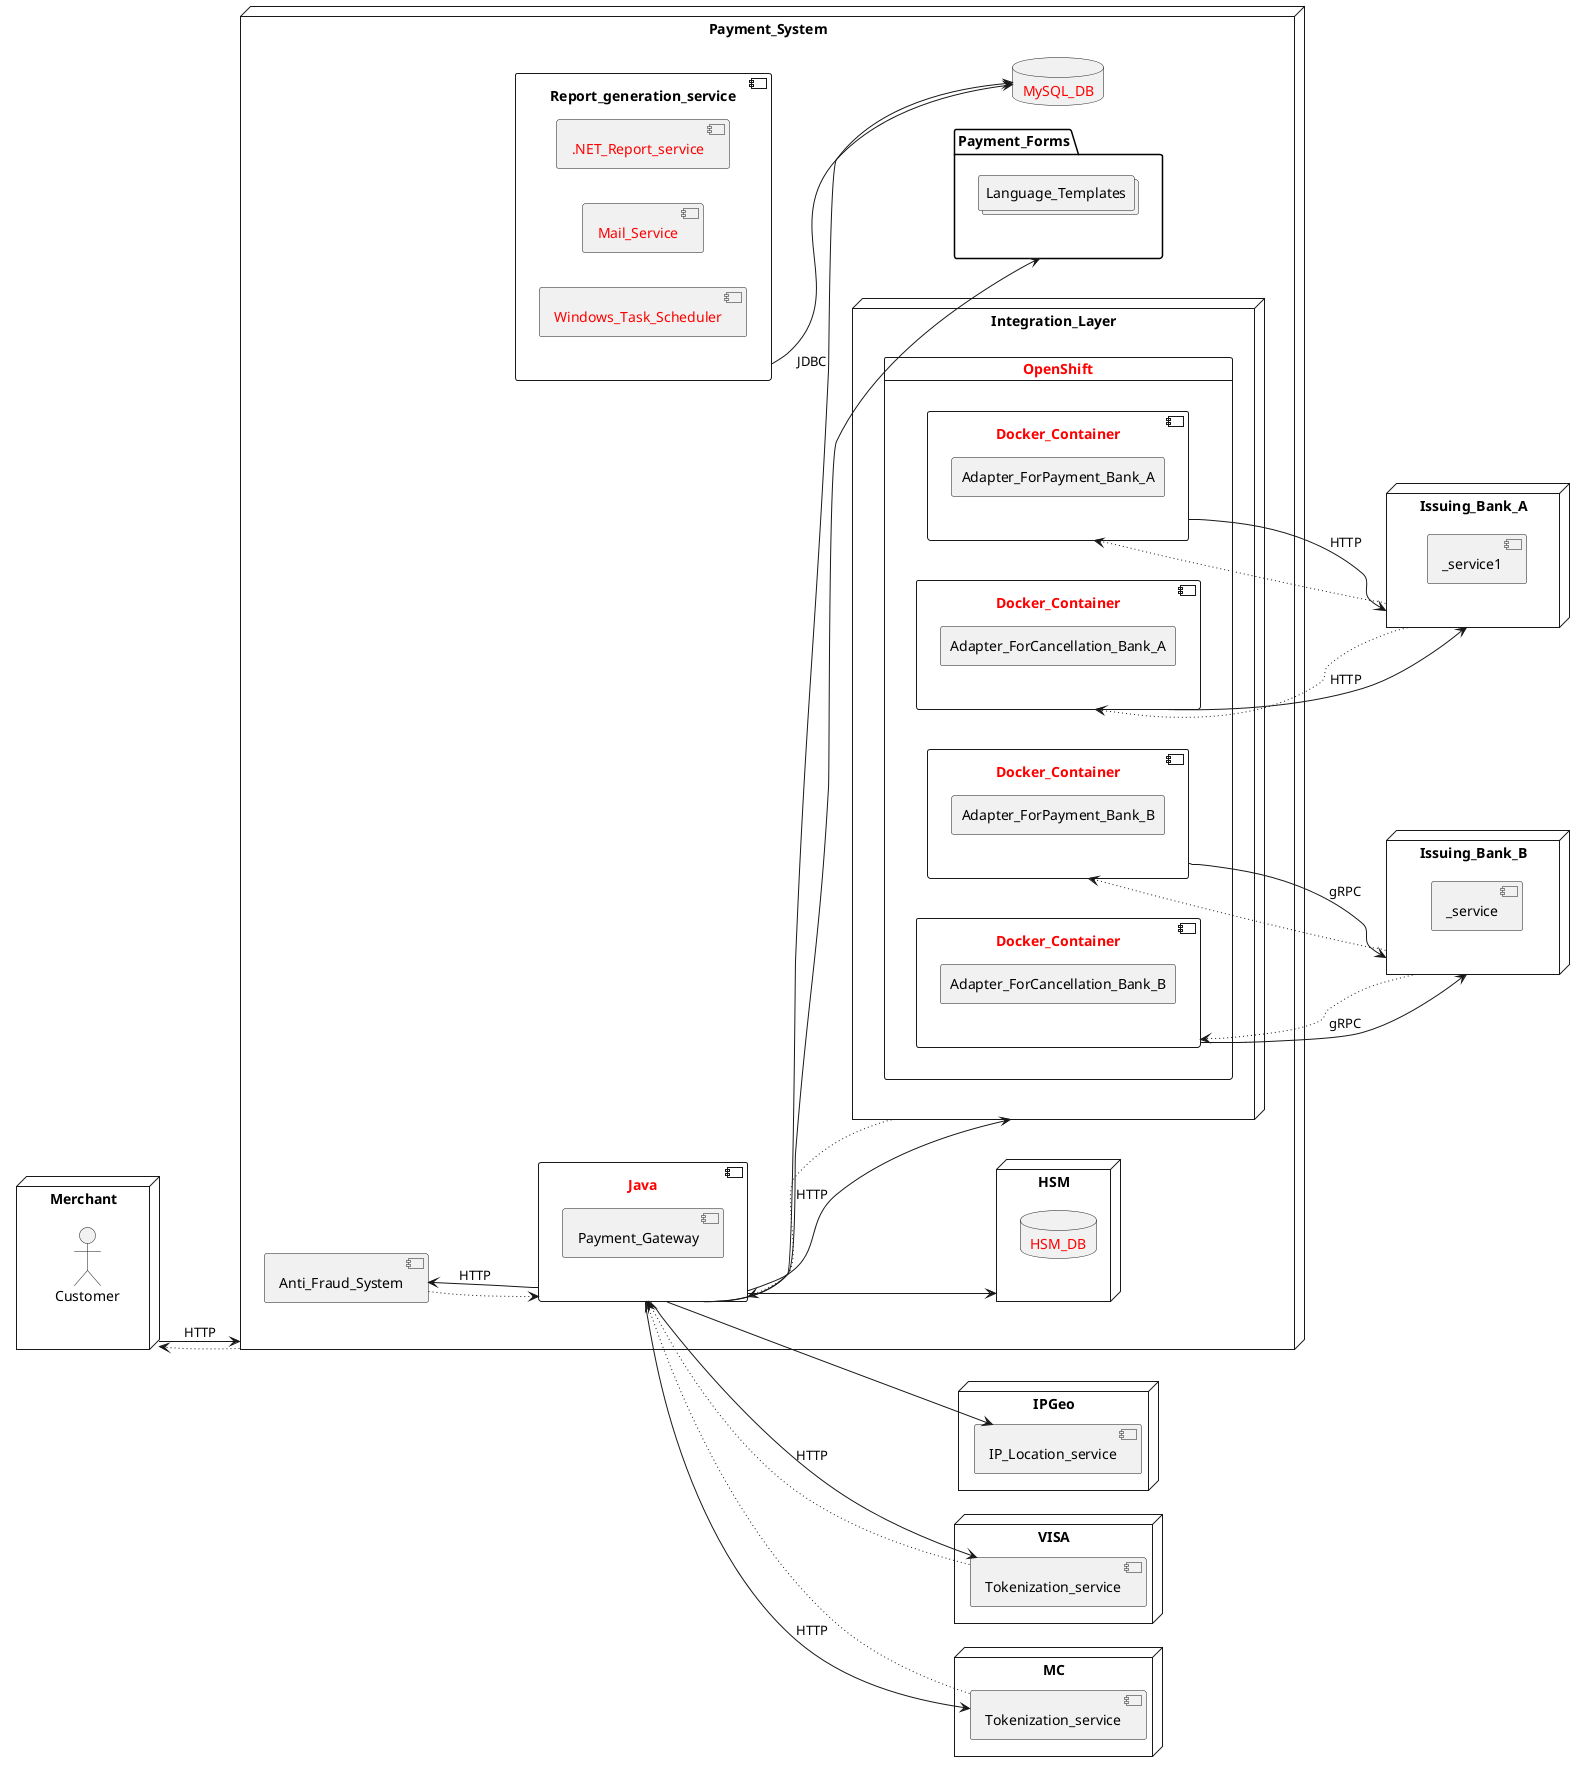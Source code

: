 @startuml

left to right direction


node Merchant as A{
actor Customer
}


node Payment_System as B {
component Java as C #text:red{
component Payment_Gateway
}


component Anti_Fraud_System as D
node Integration_Layer as E {
card OpenShift #text:red {

component Docker_Container as F #text:red {
agent Adapter_ForPayment_Bank_A
}

component Docker_Container as F1 #text:red {
agent Adapter_ForCancellation_Bank_A
}


component Docker_Container as G #text:red {
agent Adapter_ForPayment_Bank_B
}

component Docker_Container as G1 #text:red {
agent Adapter_ForCancellation_Bank_B
}

}

}

database MySQL_DB as DB #text:red

node HSM as U {
database HSM_DB #text:red
}

folder Payment_Forms as L {
collections Language_Templates

}

 component Report_generation_service as Y {
   component ".NET_Report_service" #text:red {
}
   component Mail_Service #text:red{
}

   component Windows_Task_Scheduler #text:red{
}

}

}



node IPGeo {
component IP_Location_service as M
}

node VISA {
component Tokenization_service as H
}

node MC {
component Tokenization_service as I
}


node Issuing_Bank_A as J {
component _service1
}


node Issuing_Bank_B as K {
component _service
}


A-->B : HTTP
B~~>A
C-->L
C-->E : HTTP
E~~>C
C-->D : HTTP
D~~>C
C-->DB : JDBC
C-->U
C-->H : HTTP
H~~>C
C-->M
C-->I : HTTP
I~~>C
F-->J : HTTP
J~~>F
F1-->J : HTTP
J~~>F1
G-->K : gRPC
K~~>G
G1-->K : gRPC
K~~>G1
Y-->DB

@enduml